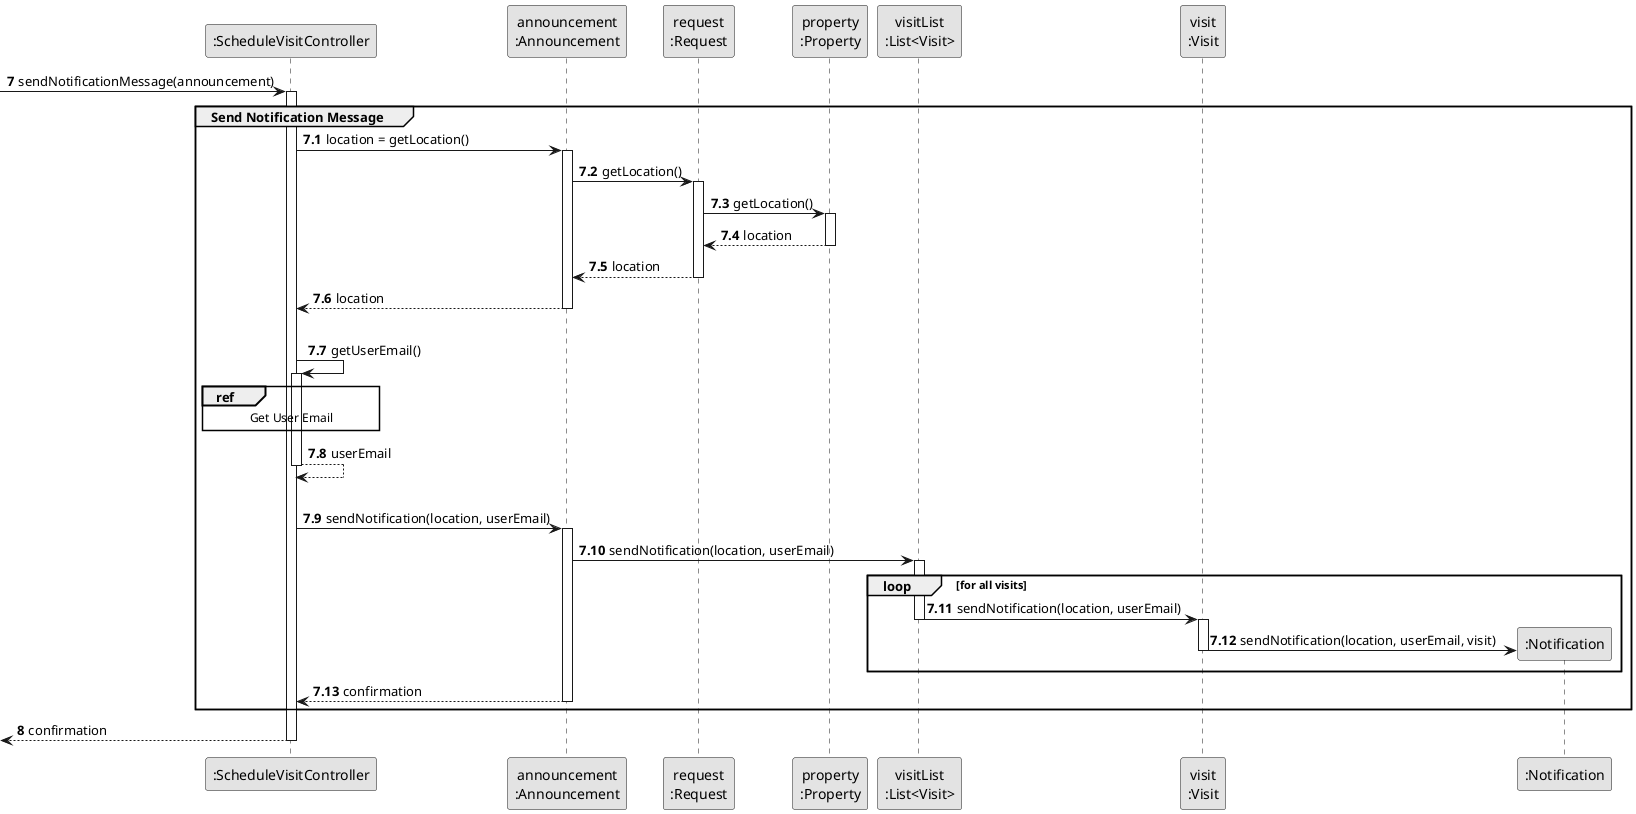 @startuml
skinparam monochrome true
skinparam packageStyle rectangle
skinparam shadowing false


participant ":ScheduleVisitController" as CTRL
participant "announcement\n:Announcement" as ANNOUNCE
participant "request\n:Request" as REQUEST
participant "property\n:Property" as PROPERTY
participant "visitList\n:List<Visit>" as VLIST
participant "visit\n:Visit" as VST
participant ":Notification" as NTF

autonumber 7

 -> CTRL : sendNotificationMessage(announcement)

activate CTRL

    autonumber 7.1

    group Send Notification Message

'    CTRL -> AgencyRepository : getAgencyByAnnouncement(announcement)
'    activate AgencyRepository
'
'    loop for all agencies
'
'    AgencyRepository -> AGC : hasAnnouncement(announcement)
'    activate AGC
'
'        AGC -> LISTCLASS : hasAnnouncement(announcement)
'        activate LISTCLASS
'
'            LISTCLASS -> ANCLIST : hasAnnouncement(announcement)
'            activate ANCLIST
'
'                ANCLIST --> LISTCLASS : true/false
'            deactivate ANCLIST
'        end loop
'
'            LISTCLASS --> AGC : true
'        deactivate LISTCLASS
'
'        AGC --> AgencyRepository : true
'        deactivate AGC
'
'        AgencyRepository --> CTRL : agency
'    deactivate AgencyRepository
'


        CTRL -> ANNOUNCE : location = getLocation()
        activate ANNOUNCE

            ANNOUNCE ->  REQUEST : getLocation()
            activate REQUEST

                REQUEST -> PROPERTY : getLocation()
                activate PROPERTY

                    PROPERTY --> REQUEST : location
                deactivate PROPERTY

                REQUEST --> ANNOUNCE : location
            deactivate REQUEST

             ANNOUNCE --> CTRL : location
        deactivate ANNOUNCE

        |||
        CTRL -> CTRL : getUserEmail()
        activate CTRL
            ref over CTRL
                Get User Email
            end ref
            CTRL --> CTRL : userEmail
        deactivate CTRL
|||

        CTRL -> ANNOUNCE : sendNotification(location, userEmail)
        activate ANNOUNCE

        ANNOUNCE -> VLIST : sendNotification(location, userEmail)

        loop for all visits

        activate VLIST

            VLIST -> VST : sendNotification(location, userEmail)
        deactivate VLIST

        activate VST

            VST -> NTF** : sendNotification(location, userEmail, visit)
        deactivate VST

        end loop

        ANNOUNCE --> CTRL : confirmation
        deactivate ANNOUNCE
    end group

    autonumber 8

    <-- CTRL  : confirmation
deactivate CTRL

@enduml